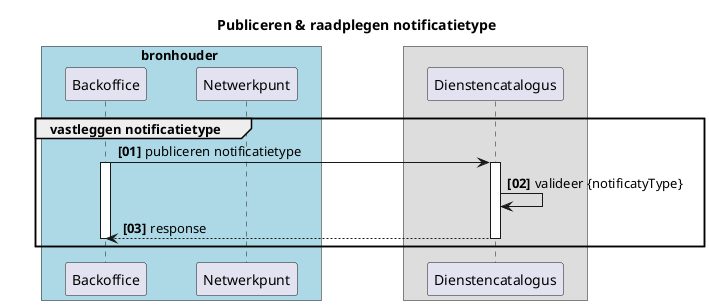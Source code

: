  @startuml rfc0024-02-publiceren_notificatietype
  title Publiceren & raadplegen notificatietype

  skinparam handwritten false
  skinparam participantpadding 20
  skinparam boxpadding 40
  autonumber "<b>[00]"
  box bronhouder #lightblue
  participant "Backoffice" as bs
  participant "Netwerkpunt" as npb
  end box

  box 
  participant "Dienstencatalogus" as sd
  end box

  box deelnemer #lightyellow
  end box
  
  group vastleggen notificatietype
    bs -> sd : publiceren notificatietype
    activate bs
    activate sd
    sd -> sd: valideer {notificatyType}
    return response
    deactivate bs
  end
  @enduml